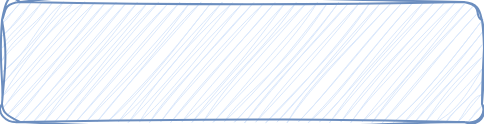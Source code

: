 <mxfile version="24.0.4" type="device" pages="2">
  <diagram id="xKMInbbhL8rg0Kd-0jhT" name="Arquitetura Vertical Slice">
    <mxGraphModel dx="2074" dy="836" grid="1" gridSize="10" guides="1" tooltips="1" connect="1" arrows="1" fold="1" page="1" pageScale="1" pageWidth="827" pageHeight="1169" math="0" shadow="0">
      <root>
        <mxCell id="0" />
        <mxCell id="1" parent="0" />
        <mxCell id="riw39nK1S_flTyIKTKgs-2" value="" style="rounded=1;whiteSpace=wrap;html=1;align=center;fillColor=#dae8fc;strokeColor=#6c8ebf;sketch=1;curveFitting=1;jiggle=2;" vertex="1" parent="1">
          <mxGeometry x="120" y="180" width="240" height="60" as="geometry" />
        </mxCell>
      </root>
    </mxGraphModel>
  </diagram>
  <diagram id="_2tRTBA6puh_np9AUu_j" name="User">
    <mxGraphModel dx="2074" dy="836" grid="1" gridSize="10" guides="1" tooltips="1" connect="1" arrows="1" fold="1" page="1" pageScale="1" pageWidth="827" pageHeight="1169" math="0" shadow="0">
      <root>
        <mxCell id="0" />
        <mxCell id="1" parent="0" />
        <mxCell id="rOoTbNIabNcW4Esu5clg-1" value="" style="rounded=1;whiteSpace=wrap;html=1;align=center;fillColor=#dae8fc;strokeColor=#6c8ebf;sketch=1;curveFitting=1;jiggle=2;" vertex="1" parent="1">
          <mxGeometry x="40" y="140" width="240" height="60" as="geometry" />
        </mxCell>
      </root>
    </mxGraphModel>
  </diagram>
</mxfile>
